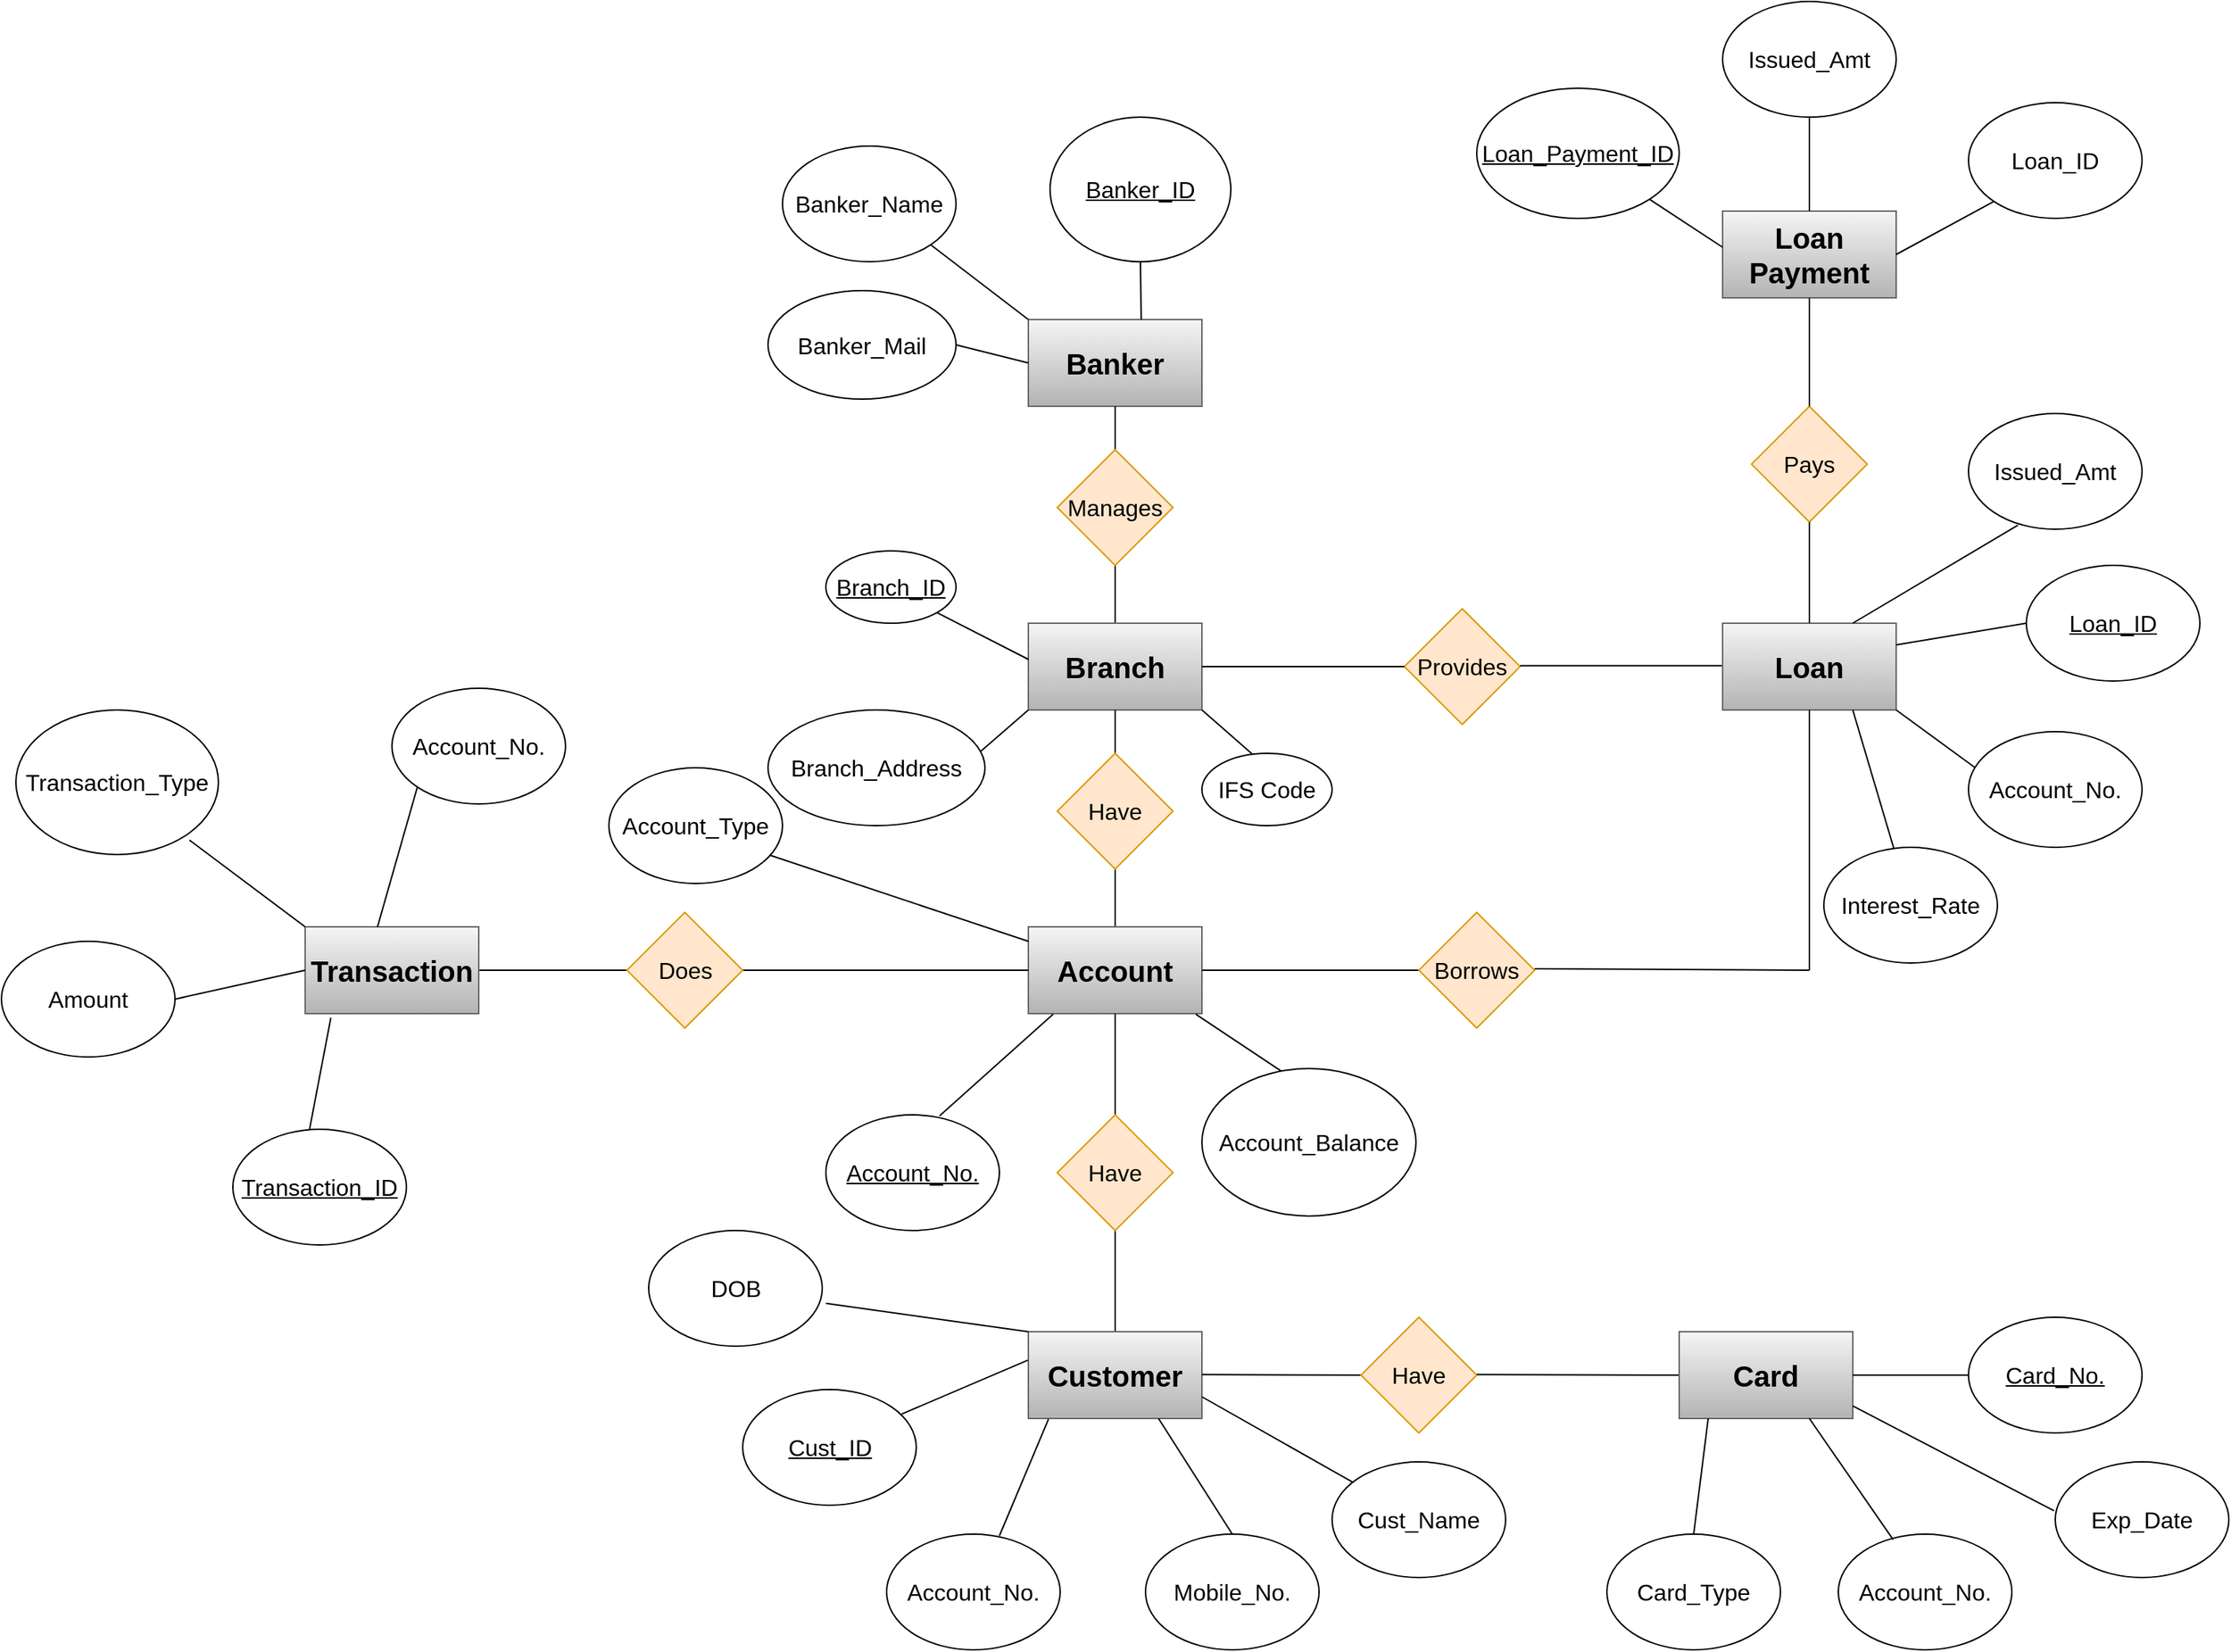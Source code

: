 <mxfile version="23.1.1" type="device">
  <diagram name="Page-1" id="X3eC_BNUmJcfRyMcle8h">
    <mxGraphModel dx="2703" dy="1653" grid="0" gridSize="10" guides="1" tooltips="1" connect="1" arrows="1" fold="1" page="0" pageScale="1" pageWidth="850" pageHeight="1100" math="1" shadow="0">
      <root>
        <mxCell id="0" />
        <mxCell id="1" parent="0" />
        <mxCell id="fLDK_gr9g-xPD-suZ3YT-2" value="" style="rounded=0;whiteSpace=wrap;html=1;fontSize=20;fillColor=#f5f5f5;gradientColor=#b3b3b3;strokeColor=#666666;fontStyle=1" parent="1" vertex="1">
          <mxGeometry x="150" y="100" width="120" height="60" as="geometry" />
        </mxCell>
        <mxCell id="EvhL9GVA9_pa0syb2wKo-1" value="Banker_Name" style="ellipse;whiteSpace=wrap;html=1;fontSize=16;" parent="1" vertex="1">
          <mxGeometry x="-20" y="-20" width="120" height="80" as="geometry" />
        </mxCell>
        <mxCell id="EvhL9GVA9_pa0syb2wKo-2" value="Banker_Mail" style="ellipse;whiteSpace=wrap;html=1;fontSize=16;" parent="1" vertex="1">
          <mxGeometry x="-30" y="80" width="130" height="75" as="geometry" />
        </mxCell>
        <mxCell id="EvhL9GVA9_pa0syb2wKo-3" value="&lt;u style=&quot;border-color: var(--border-color);&quot;&gt;Banker_ID&lt;/u&gt;" style="ellipse;whiteSpace=wrap;html=1;fontSize=16;" parent="1" vertex="1">
          <mxGeometry x="165" y="-40" width="125" height="100" as="geometry" />
        </mxCell>
        <mxCell id="EvhL9GVA9_pa0syb2wKo-4" value="" style="endArrow=none;html=1;rounded=0;fontSize=12;startSize=8;endSize=8;curved=1;entryX=0.5;entryY=1;entryDx=0;entryDy=0;" parent="1" target="EvhL9GVA9_pa0syb2wKo-3" edge="1">
          <mxGeometry width="50" height="50" relative="1" as="geometry">
            <mxPoint x="228" y="100" as="sourcePoint" />
            <mxPoint x="250" y="50" as="targetPoint" />
          </mxGeometry>
        </mxCell>
        <mxCell id="EvhL9GVA9_pa0syb2wKo-5" value="" style="endArrow=none;html=1;rounded=0;fontSize=12;startSize=8;endSize=8;curved=1;entryX=1;entryY=0.5;entryDx=0;entryDy=0;exitX=0;exitY=0.5;exitDx=0;exitDy=0;" parent="1" source="fLDK_gr9g-xPD-suZ3YT-2" target="EvhL9GVA9_pa0syb2wKo-2" edge="1">
          <mxGeometry width="50" height="50" relative="1" as="geometry">
            <mxPoint x="147" y="137" as="sourcePoint" />
            <mxPoint x="130" y="115" as="targetPoint" />
          </mxGeometry>
        </mxCell>
        <mxCell id="EvhL9GVA9_pa0syb2wKo-6" value="" style="endArrow=none;html=1;rounded=0;fontSize=12;startSize=8;endSize=8;curved=1;exitX=0;exitY=0;exitDx=0;exitDy=0;entryX=1;entryY=1;entryDx=0;entryDy=0;" parent="1" source="fLDK_gr9g-xPD-suZ3YT-2" target="EvhL9GVA9_pa0syb2wKo-1" edge="1">
          <mxGeometry width="50" height="50" relative="1" as="geometry">
            <mxPoint x="100" y="90" as="sourcePoint" />
            <mxPoint x="150" y="40" as="targetPoint" />
          </mxGeometry>
        </mxCell>
        <mxCell id="EvhL9GVA9_pa0syb2wKo-7" value="Banker" style="text;strokeColor=none;fillColor=none;html=1;align=center;verticalAlign=middle;whiteSpace=wrap;rounded=0;fontSize=20;fontStyle=1" parent="1" vertex="1">
          <mxGeometry x="180" y="115" width="60" height="30" as="geometry" />
        </mxCell>
        <mxCell id="EvhL9GVA9_pa0syb2wKo-12" value="" style="endArrow=none;html=1;rounded=0;fontSize=12;startSize=8;endSize=8;curved=1;entryX=0.5;entryY=1;entryDx=0;entryDy=0;exitX=0.5;exitY=0;exitDx=0;exitDy=0;" parent="1" source="EvhL9GVA9_pa0syb2wKo-13" target="fLDK_gr9g-xPD-suZ3YT-2" edge="1">
          <mxGeometry width="50" height="50" relative="1" as="geometry">
            <mxPoint x="210" y="270" as="sourcePoint" />
            <mxPoint x="400" y="180" as="targetPoint" />
          </mxGeometry>
        </mxCell>
        <mxCell id="EvhL9GVA9_pa0syb2wKo-13" value="" style="rounded=0;whiteSpace=wrap;html=1;fontSize=20;fillColor=#f5f5f5;gradientColor=#b3b3b3;strokeColor=#666666;fontStyle=1" parent="1" vertex="1">
          <mxGeometry x="150" y="310" width="120" height="60" as="geometry" />
        </mxCell>
        <mxCell id="EvhL9GVA9_pa0syb2wKo-14" value="" style="rhombus;whiteSpace=wrap;html=1;fontSize=16;fillColor=#ffe6cc;strokeColor=#d79b00;" parent="1" vertex="1">
          <mxGeometry x="170" y="190" width="80" height="80" as="geometry" />
        </mxCell>
        <mxCell id="EvhL9GVA9_pa0syb2wKo-15" value="Manages" style="text;strokeColor=none;fillColor=none;html=1;align=center;verticalAlign=middle;whiteSpace=wrap;rounded=0;fontSize=16;" parent="1" vertex="1">
          <mxGeometry x="180" y="215" width="60" height="30" as="geometry" />
        </mxCell>
        <mxCell id="EvhL9GVA9_pa0syb2wKo-16" value="Branch" style="text;strokeColor=none;fillColor=none;html=1;align=center;verticalAlign=middle;whiteSpace=wrap;rounded=0;fontSize=20;fontStyle=1" parent="1" vertex="1">
          <mxGeometry x="180" y="325" width="60" height="30" as="geometry" />
        </mxCell>
        <mxCell id="EvhL9GVA9_pa0syb2wKo-17" value="Branch_ID" style="ellipse;whiteSpace=wrap;html=1;fontSize=16;fontStyle=4" parent="1" vertex="1">
          <mxGeometry x="10" y="260" width="90" height="50" as="geometry" />
        </mxCell>
        <mxCell id="EvhL9GVA9_pa0syb2wKo-18" value="" style="endArrow=none;html=1;rounded=0;fontSize=12;startSize=8;endSize=8;curved=1;exitX=0;exitY=0;exitDx=0;exitDy=0;entryX=1;entryY=1;entryDx=0;entryDy=0;" parent="1" target="EvhL9GVA9_pa0syb2wKo-17" edge="1">
          <mxGeometry width="50" height="50" relative="1" as="geometry">
            <mxPoint x="150" y="335" as="sourcePoint" />
            <mxPoint x="150" y="275" as="targetPoint" />
          </mxGeometry>
        </mxCell>
        <mxCell id="EvhL9GVA9_pa0syb2wKo-20" value="" style="endArrow=none;html=1;rounded=0;fontSize=12;startSize=8;endSize=8;curved=1;exitX=0;exitY=1;exitDx=0;exitDy=0;entryX=1;entryY=0;entryDx=0;entryDy=0;" parent="1" source="EvhL9GVA9_pa0syb2wKo-13" edge="1">
          <mxGeometry width="50" height="50" relative="1" as="geometry">
            <mxPoint x="170" y="490" as="sourcePoint" />
            <mxPoint x="106.979" y="407.411" as="targetPoint" />
          </mxGeometry>
        </mxCell>
        <mxCell id="EvhL9GVA9_pa0syb2wKo-21" value="IFS Code" style="ellipse;whiteSpace=wrap;html=1;fontSize=16;" parent="1" vertex="1">
          <mxGeometry x="270" y="400" width="90" height="50" as="geometry" />
        </mxCell>
        <mxCell id="EvhL9GVA9_pa0syb2wKo-22" value="" style="endArrow=none;html=1;rounded=0;fontSize=12;startSize=8;endSize=8;curved=1;exitX=1;exitY=1;exitDx=0;exitDy=0;entryX=0.385;entryY=0.007;entryDx=0;entryDy=0;entryPerimeter=0;" parent="1" source="EvhL9GVA9_pa0syb2wKo-13" target="EvhL9GVA9_pa0syb2wKo-21" edge="1">
          <mxGeometry width="50" height="50" relative="1" as="geometry">
            <mxPoint x="310" y="385" as="sourcePoint" />
            <mxPoint x="330" y="445" as="targetPoint" />
          </mxGeometry>
        </mxCell>
        <mxCell id="EvhL9GVA9_pa0syb2wKo-25" value="Branch_Address" style="ellipse;whiteSpace=wrap;html=1;fontSize=16;" parent="1" vertex="1">
          <mxGeometry x="-30" y="370" width="150" height="80" as="geometry" />
        </mxCell>
        <mxCell id="EvhL9GVA9_pa0syb2wKo-29" value="" style="endArrow=none;html=1;rounded=0;fontSize=12;startSize=8;endSize=8;curved=1;entryX=0.5;entryY=1;entryDx=0;entryDy=0;exitX=0.5;exitY=0;exitDx=0;exitDy=0;" parent="1" edge="1">
          <mxGeometry width="50" height="50" relative="1" as="geometry">
            <mxPoint x="210" y="520" as="sourcePoint" />
            <mxPoint x="210" y="370" as="targetPoint" />
          </mxGeometry>
        </mxCell>
        <mxCell id="EvhL9GVA9_pa0syb2wKo-30" value="" style="rhombus;whiteSpace=wrap;html=1;fontSize=16;fillColor=#ffe6cc;strokeColor=#d79b00;" parent="1" vertex="1">
          <mxGeometry x="170" y="400" width="80" height="80" as="geometry" />
        </mxCell>
        <mxCell id="EvhL9GVA9_pa0syb2wKo-31" value="Have" style="text;strokeColor=none;fillColor=none;html=1;align=center;verticalAlign=middle;whiteSpace=wrap;rounded=0;fontSize=16;" parent="1" vertex="1">
          <mxGeometry x="180" y="425" width="60" height="30" as="geometry" />
        </mxCell>
        <mxCell id="EvhL9GVA9_pa0syb2wKo-52" value="Account" style="rounded=0;whiteSpace=wrap;html=1;fontSize=20;fillColor=#f5f5f5;gradientColor=#b3b3b3;strokeColor=#666666;fontStyle=1" parent="1" vertex="1">
          <mxGeometry x="150" y="520" width="120" height="60" as="geometry" />
        </mxCell>
        <mxCell id="EvhL9GVA9_pa0syb2wKo-53" value="" style="endArrow=none;html=1;rounded=0;fontSize=12;startSize=8;endSize=8;curved=1;" parent="1" edge="1">
          <mxGeometry width="50" height="50" relative="1" as="geometry">
            <mxPoint x="-30" y="470" as="sourcePoint" />
            <mxPoint x="150" y="530" as="targetPoint" />
          </mxGeometry>
        </mxCell>
        <mxCell id="EvhL9GVA9_pa0syb2wKo-54" value="Account_Type" style="ellipse;whiteSpace=wrap;html=1;fontSize=16;" parent="1" vertex="1">
          <mxGeometry x="-140" y="410" width="120" height="80" as="geometry" />
        </mxCell>
        <mxCell id="EvhL9GVA9_pa0syb2wKo-55" value="" style="endArrow=none;html=1;rounded=0;fontSize=12;startSize=8;endSize=8;curved=1;entryX=0.143;entryY=1.007;entryDx=0;entryDy=0;entryPerimeter=0;exitX=0.655;exitY=0.009;exitDx=0;exitDy=0;exitPerimeter=0;" parent="1" source="EvhL9GVA9_pa0syb2wKo-56" target="EvhL9GVA9_pa0syb2wKo-52" edge="1">
          <mxGeometry width="50" height="50" relative="1" as="geometry">
            <mxPoint x="120" y="670" as="sourcePoint" />
            <mxPoint x="180" y="630" as="targetPoint" />
          </mxGeometry>
        </mxCell>
        <mxCell id="EvhL9GVA9_pa0syb2wKo-56" value="&lt;u&gt;Account_No.&lt;/u&gt;" style="ellipse;whiteSpace=wrap;html=1;fontSize=16;" parent="1" vertex="1">
          <mxGeometry x="10" y="650" width="120" height="80" as="geometry" />
        </mxCell>
        <mxCell id="EvhL9GVA9_pa0syb2wKo-57" value="" style="endArrow=none;html=1;rounded=0;fontSize=12;startSize=8;endSize=8;curved=1;entryX=0.965;entryY=1.007;entryDx=0;entryDy=0;exitX=0.385;exitY=0.031;exitDx=0;exitDy=0;exitPerimeter=0;entryPerimeter=0;" parent="1" source="EvhL9GVA9_pa0syb2wKo-58" target="EvhL9GVA9_pa0syb2wKo-52" edge="1">
          <mxGeometry width="50" height="50" relative="1" as="geometry">
            <mxPoint x="380" y="660" as="sourcePoint" />
            <mxPoint x="240" y="560" as="targetPoint" />
          </mxGeometry>
        </mxCell>
        <mxCell id="EvhL9GVA9_pa0syb2wKo-58" value="Account_Balance" style="ellipse;whiteSpace=wrap;html=1;fontSize=16;" parent="1" vertex="1">
          <mxGeometry x="270" y="618" width="148" height="102" as="geometry" />
        </mxCell>
        <mxCell id="EvhL9GVA9_pa0syb2wKo-59" value="" style="endArrow=none;html=1;rounded=0;fontSize=12;startSize=8;endSize=8;curved=1;entryX=0.5;entryY=1;entryDx=0;entryDy=0;" parent="1" source="EvhL9GVA9_pa0syb2wKo-60" edge="1">
          <mxGeometry width="50" height="50" relative="1" as="geometry">
            <mxPoint x="210" y="800" as="sourcePoint" />
            <mxPoint x="210" y="580" as="targetPoint" />
          </mxGeometry>
        </mxCell>
        <mxCell id="EvhL9GVA9_pa0syb2wKo-61" value="" style="endArrow=none;html=1;rounded=0;fontSize=12;startSize=8;endSize=8;curved=1;entryX=0.5;entryY=1;entryDx=0;entryDy=0;" parent="1" target="EvhL9GVA9_pa0syb2wKo-60" edge="1">
          <mxGeometry width="50" height="50" relative="1" as="geometry">
            <mxPoint x="210" y="800" as="sourcePoint" />
            <mxPoint x="210" y="580" as="targetPoint" />
          </mxGeometry>
        </mxCell>
        <mxCell id="EvhL9GVA9_pa0syb2wKo-60" value="Have" style="rhombus;whiteSpace=wrap;html=1;fontSize=16;fillColor=#ffe6cc;strokeColor=#d79b00;" parent="1" vertex="1">
          <mxGeometry x="170" y="650" width="80" height="80" as="geometry" />
        </mxCell>
        <mxCell id="EvhL9GVA9_pa0syb2wKo-62" value="Customer" style="rounded=0;whiteSpace=wrap;html=1;fontSize=20;fillColor=#f5f5f5;gradientColor=#b3b3b3;strokeColor=#666666;fontStyle=1" parent="1" vertex="1">
          <mxGeometry x="150" y="800" width="120" height="60" as="geometry" />
        </mxCell>
        <mxCell id="EvhL9GVA9_pa0syb2wKo-63" value="Cust_ID" style="ellipse;whiteSpace=wrap;html=1;fontSize=16;fontStyle=4" parent="1" vertex="1">
          <mxGeometry x="-47.5" y="840" width="120" height="80" as="geometry" />
        </mxCell>
        <mxCell id="EvhL9GVA9_pa0syb2wKo-64" value="" style="endArrow=none;html=1;rounded=0;fontSize=12;startSize=8;endSize=8;curved=1;entryX=-0.003;entryY=0.328;entryDx=0;entryDy=0;entryPerimeter=0;exitX=0.916;exitY=0.212;exitDx=0;exitDy=0;exitPerimeter=0;" parent="1" source="EvhL9GVA9_pa0syb2wKo-63" target="EvhL9GVA9_pa0syb2wKo-62" edge="1">
          <mxGeometry width="50" height="50" relative="1" as="geometry">
            <mxPoint x="70" y="850" as="sourcePoint" />
            <mxPoint x="120" y="800" as="targetPoint" />
          </mxGeometry>
        </mxCell>
        <mxCell id="EvhL9GVA9_pa0syb2wKo-65" value="&lt;span&gt;Account_No.&lt;/span&gt;" style="ellipse;whiteSpace=wrap;html=1;fontSize=16;fontStyle=0" parent="1" vertex="1">
          <mxGeometry x="52" y="940" width="120" height="80" as="geometry" />
        </mxCell>
        <mxCell id="EvhL9GVA9_pa0syb2wKo-66" value="" style="endArrow=none;html=1;rounded=0;fontSize=12;startSize=8;endSize=8;curved=1;entryX=0.116;entryY=1.008;entryDx=0;entryDy=0;entryPerimeter=0;exitX=0.65;exitY=0.014;exitDx=0;exitDy=0;exitPerimeter=0;" parent="1" source="EvhL9GVA9_pa0syb2wKo-65" target="EvhL9GVA9_pa0syb2wKo-62" edge="1">
          <mxGeometry width="50" height="50" relative="1" as="geometry">
            <mxPoint x="172" y="980" as="sourcePoint" />
            <mxPoint x="250" y="951" as="targetPoint" />
          </mxGeometry>
        </mxCell>
        <mxCell id="EvhL9GVA9_pa0syb2wKo-67" value="Mobile_No." style="ellipse;whiteSpace=wrap;html=1;fontSize=16;" parent="1" vertex="1">
          <mxGeometry x="231" y="940" width="120" height="80" as="geometry" />
        </mxCell>
        <mxCell id="EvhL9GVA9_pa0syb2wKo-68" value="" style="endArrow=none;html=1;rounded=0;fontSize=12;startSize=8;endSize=8;curved=1;entryX=0.75;entryY=1;entryDx=0;entryDy=0;" parent="1" target="EvhL9GVA9_pa0syb2wKo-62" edge="1">
          <mxGeometry width="50" height="50" relative="1" as="geometry">
            <mxPoint x="291" y="940" as="sourcePoint" />
            <mxPoint x="369" y="911" as="targetPoint" />
          </mxGeometry>
        </mxCell>
        <mxCell id="EvhL9GVA9_pa0syb2wKo-69" value="Cust_Name" style="ellipse;whiteSpace=wrap;html=1;fontSize=16;" parent="1" vertex="1">
          <mxGeometry x="360" y="890" width="120" height="80" as="geometry" />
        </mxCell>
        <mxCell id="EvhL9GVA9_pa0syb2wKo-70" value="" style="endArrow=none;html=1;rounded=0;fontSize=12;startSize=8;endSize=8;curved=1;exitX=1;exitY=0.75;exitDx=0;exitDy=0;" parent="1" source="EvhL9GVA9_pa0syb2wKo-62" target="EvhL9GVA9_pa0syb2wKo-69" edge="1">
          <mxGeometry width="50" height="50" relative="1" as="geometry">
            <mxPoint x="291" y="879" as="sourcePoint" />
            <mxPoint x="369" y="850" as="targetPoint" />
          </mxGeometry>
        </mxCell>
        <mxCell id="EvhL9GVA9_pa0syb2wKo-71" value="" style="endArrow=none;html=1;rounded=0;fontSize=12;startSize=8;endSize=8;curved=1;exitX=1.017;exitY=0.432;exitDx=0;exitDy=0;exitPerimeter=0;entryX=0;entryY=0.5;entryDx=0;entryDy=0;" parent="1" target="EvhL9GVA9_pa0syb2wKo-72" edge="1">
          <mxGeometry width="50" height="50" relative="1" as="geometry">
            <mxPoint x="270.0" y="829.66" as="sourcePoint" />
            <mxPoint x="377.96" y="829.74" as="targetPoint" />
            <Array as="points">
              <mxPoint x="347.96" y="829.74" />
            </Array>
          </mxGeometry>
        </mxCell>
        <mxCell id="EvhL9GVA9_pa0syb2wKo-72" value="Have" style="rhombus;whiteSpace=wrap;html=1;fontSize=16;fillColor=#ffe6cc;strokeColor=#d79b00;" parent="1" vertex="1">
          <mxGeometry x="380" y="790" width="80" height="80" as="geometry" />
        </mxCell>
        <mxCell id="EvhL9GVA9_pa0syb2wKo-73" value="DOB" style="ellipse;whiteSpace=wrap;html=1;fontSize=16;" parent="1" vertex="1">
          <mxGeometry x="-112.5" y="730" width="120" height="80" as="geometry" />
        </mxCell>
        <mxCell id="EvhL9GVA9_pa0syb2wKo-74" value="" style="endArrow=none;html=1;rounded=0;fontSize=12;startSize=8;endSize=8;curved=1;entryX=0;entryY=0;entryDx=0;entryDy=0;exitX=1.021;exitY=0.63;exitDx=0;exitDy=0;exitPerimeter=0;" parent="1" source="EvhL9GVA9_pa0syb2wKo-73" target="EvhL9GVA9_pa0syb2wKo-62" edge="1">
          <mxGeometry width="50" height="50" relative="1" as="geometry">
            <mxPoint x="5" y="740" as="sourcePoint" />
            <mxPoint x="85" y="710" as="targetPoint" />
          </mxGeometry>
        </mxCell>
        <mxCell id="EvhL9GVA9_pa0syb2wKo-75" value="" style="endArrow=none;html=1;rounded=0;fontSize=12;startSize=8;endSize=8;curved=1;exitX=1.017;exitY=0.432;exitDx=0;exitDy=0;exitPerimeter=0;" parent="1" edge="1">
          <mxGeometry width="50" height="50" relative="1" as="geometry">
            <mxPoint x="460.0" y="829.66" as="sourcePoint" />
            <mxPoint x="600" y="830" as="targetPoint" />
            <Array as="points">
              <mxPoint x="537.96" y="829.74" />
            </Array>
          </mxGeometry>
        </mxCell>
        <mxCell id="EvhL9GVA9_pa0syb2wKo-76" value="Card" style="rounded=0;whiteSpace=wrap;html=1;fontSize=20;fillColor=#f5f5f5;gradientColor=#b3b3b3;strokeColor=#666666;fontStyle=1" parent="1" vertex="1">
          <mxGeometry x="600" y="800" width="120" height="60" as="geometry" />
        </mxCell>
        <mxCell id="EvhL9GVA9_pa0syb2wKo-78" value="Card_Type" style="ellipse;whiteSpace=wrap;html=1;fontSize=16;" parent="1" vertex="1">
          <mxGeometry x="550" y="940" width="120" height="80" as="geometry" />
        </mxCell>
        <mxCell id="EvhL9GVA9_pa0syb2wKo-79" value="" style="endArrow=none;html=1;rounded=0;fontSize=12;startSize=8;endSize=8;curved=1;entryX=0.167;entryY=1;entryDx=0;entryDy=0;entryPerimeter=0;exitX=0.5;exitY=0;exitDx=0;exitDy=0;" parent="1" source="EvhL9GVA9_pa0syb2wKo-78" target="EvhL9GVA9_pa0syb2wKo-76" edge="1">
          <mxGeometry width="50" height="50" relative="1" as="geometry">
            <mxPoint x="605" y="940" as="sourcePoint" />
            <mxPoint x="655" y="890" as="targetPoint" />
          </mxGeometry>
        </mxCell>
        <mxCell id="EvhL9GVA9_pa0syb2wKo-80" value="&lt;span&gt;Account_No.&lt;/span&gt;" style="ellipse;whiteSpace=wrap;html=1;fontSize=16;fontStyle=0" parent="1" vertex="1">
          <mxGeometry x="710" y="940" width="120" height="80" as="geometry" />
        </mxCell>
        <mxCell id="EvhL9GVA9_pa0syb2wKo-81" value="" style="endArrow=none;html=1;rounded=0;fontSize=12;startSize=8;endSize=8;curved=1;exitX=0.316;exitY=0.048;exitDx=0;exitDy=0;exitPerimeter=0;" parent="1" source="EvhL9GVA9_pa0syb2wKo-80" edge="1">
          <mxGeometry width="50" height="50" relative="1" as="geometry">
            <mxPoint x="745" y="940" as="sourcePoint" />
            <mxPoint x="690" y="860" as="targetPoint" />
          </mxGeometry>
        </mxCell>
        <mxCell id="EvhL9GVA9_pa0syb2wKo-82" value="Card_No." style="ellipse;whiteSpace=wrap;html=1;fontSize=16;fontStyle=4" parent="1" vertex="1">
          <mxGeometry x="800" y="790" width="120" height="80" as="geometry" />
        </mxCell>
        <mxCell id="EvhL9GVA9_pa0syb2wKo-83" value="" style="endArrow=none;html=1;rounded=0;fontSize=12;startSize=8;endSize=8;curved=1;exitX=0;exitY=0.5;exitDx=0;exitDy=0;entryX=1;entryY=0.5;entryDx=0;entryDy=0;" parent="1" source="EvhL9GVA9_pa0syb2wKo-82" target="EvhL9GVA9_pa0syb2wKo-76" edge="1">
          <mxGeometry width="50" height="50" relative="1" as="geometry">
            <mxPoint x="775" y="900" as="sourcePoint" />
            <mxPoint x="720" y="820" as="targetPoint" />
          </mxGeometry>
        </mxCell>
        <mxCell id="EvhL9GVA9_pa0syb2wKo-84" value="Exp_Date" style="ellipse;whiteSpace=wrap;html=1;fontSize=16;" parent="1" vertex="1">
          <mxGeometry x="860" y="890" width="120" height="80" as="geometry" />
        </mxCell>
        <mxCell id="EvhL9GVA9_pa0syb2wKo-85" value="" style="endArrow=none;html=1;rounded=0;fontSize=12;startSize=8;endSize=8;curved=1;exitX=1;exitY=0.856;exitDx=0;exitDy=0;exitPerimeter=0;entryX=-0.007;entryY=0.423;entryDx=0;entryDy=0;entryPerimeter=0;" parent="1" source="EvhL9GVA9_pa0syb2wKo-76" target="EvhL9GVA9_pa0syb2wKo-84" edge="1">
          <mxGeometry width="50" height="50" relative="1" as="geometry">
            <mxPoint x="760" y="870" as="sourcePoint" />
            <mxPoint x="810" y="820" as="targetPoint" />
          </mxGeometry>
        </mxCell>
        <mxCell id="EvhL9GVA9_pa0syb2wKo-86" value="" style="endArrow=none;html=1;rounded=0;fontSize=12;startSize=8;endSize=8;curved=1;entryX=0;entryY=0.5;entryDx=0;entryDy=0;" parent="1" target="EvhL9GVA9_pa0syb2wKo-87" edge="1">
          <mxGeometry width="50" height="50" relative="1" as="geometry">
            <mxPoint x="270" y="550" as="sourcePoint" />
            <mxPoint x="350" y="550" as="targetPoint" />
          </mxGeometry>
        </mxCell>
        <mxCell id="EvhL9GVA9_pa0syb2wKo-87" value="Borrows" style="rhombus;whiteSpace=wrap;html=1;fontSize=16;fillColor=#ffe6cc;strokeColor=#d79b00;" parent="1" vertex="1">
          <mxGeometry x="420" y="510" width="80" height="80" as="geometry" />
        </mxCell>
        <mxCell id="EvhL9GVA9_pa0syb2wKo-88" value="Provides" style="rhombus;whiteSpace=wrap;html=1;fontSize=16;fillColor=#ffe6cc;strokeColor=#d79b00;" parent="1" vertex="1">
          <mxGeometry x="410" y="300" width="80" height="80" as="geometry" />
        </mxCell>
        <mxCell id="EvhL9GVA9_pa0syb2wKo-89" value="" style="endArrow=none;html=1;rounded=0;fontSize=12;startSize=8;endSize=8;curved=1;exitX=1;exitY=0.5;exitDx=0;exitDy=0;entryX=0;entryY=0.5;entryDx=0;entryDy=0;" parent="1" source="EvhL9GVA9_pa0syb2wKo-13" target="EvhL9GVA9_pa0syb2wKo-88" edge="1">
          <mxGeometry width="50" height="50" relative="1" as="geometry">
            <mxPoint x="490" y="530" as="sourcePoint" />
            <mxPoint x="540" y="480" as="targetPoint" />
          </mxGeometry>
        </mxCell>
        <mxCell id="EvhL9GVA9_pa0syb2wKo-90" value="" style="endArrow=none;html=1;rounded=0;fontSize=12;startSize=8;endSize=8;curved=1;exitX=1;exitY=0.5;exitDx=0;exitDy=0;entryX=0;entryY=0.5;entryDx=0;entryDy=0;" parent="1" edge="1">
          <mxGeometry width="50" height="50" relative="1" as="geometry">
            <mxPoint x="490" y="339.41" as="sourcePoint" />
            <mxPoint x="630" y="339.41" as="targetPoint" />
          </mxGeometry>
        </mxCell>
        <mxCell id="EvhL9GVA9_pa0syb2wKo-91" value="Loan" style="rounded=0;whiteSpace=wrap;html=1;fontSize=20;fillColor=#f5f5f5;gradientColor=#b3b3b3;strokeColor=#666666;fontStyle=1" parent="1" vertex="1">
          <mxGeometry x="630" y="310" width="120" height="60" as="geometry" />
        </mxCell>
        <mxCell id="EvhL9GVA9_pa0syb2wKo-92" value="" style="endArrow=none;html=1;rounded=0;fontSize=12;startSize=8;endSize=8;curved=1;" parent="1" edge="1">
          <mxGeometry width="50" height="50" relative="1" as="geometry">
            <mxPoint x="500" y="549" as="sourcePoint" />
            <mxPoint x="690" y="550" as="targetPoint" />
          </mxGeometry>
        </mxCell>
        <mxCell id="EvhL9GVA9_pa0syb2wKo-93" value="" style="endArrow=none;html=1;rounded=0;fontSize=12;startSize=8;endSize=8;curved=1;exitX=0.5;exitY=1;exitDx=0;exitDy=0;" parent="1" source="EvhL9GVA9_pa0syb2wKo-91" edge="1">
          <mxGeometry width="50" height="50" relative="1" as="geometry">
            <mxPoint x="650" y="400" as="sourcePoint" />
            <mxPoint x="690" y="550" as="targetPoint" />
          </mxGeometry>
        </mxCell>
        <mxCell id="EvhL9GVA9_pa0syb2wKo-94" value="&lt;span&gt;Account_No.&lt;/span&gt;" style="ellipse;whiteSpace=wrap;html=1;fontSize=16;fontStyle=0" parent="1" vertex="1">
          <mxGeometry x="800" y="385" width="120" height="80" as="geometry" />
        </mxCell>
        <mxCell id="EvhL9GVA9_pa0syb2wKo-95" value="Loan_ID" style="ellipse;whiteSpace=wrap;html=1;fontSize=16;fontStyle=4" parent="1" vertex="1">
          <mxGeometry x="840" y="270" width="120" height="80" as="geometry" />
        </mxCell>
        <mxCell id="EvhL9GVA9_pa0syb2wKo-96" value="Issued_Amt" style="ellipse;whiteSpace=wrap;html=1;fontSize=16;" parent="1" vertex="1">
          <mxGeometry x="800" y="165" width="120" height="80" as="geometry" />
        </mxCell>
        <mxCell id="EvhL9GVA9_pa0syb2wKo-97" value="Interest_Rate" style="ellipse;whiteSpace=wrap;html=1;fontSize=16;" parent="1" vertex="1">
          <mxGeometry x="700" y="465" width="120" height="80" as="geometry" />
        </mxCell>
        <mxCell id="EvhL9GVA9_pa0syb2wKo-98" value="" style="endArrow=none;html=1;rounded=0;fontSize=12;startSize=8;endSize=8;curved=1;entryX=0.285;entryY=0.965;entryDx=0;entryDy=0;entryPerimeter=0;exitX=0.75;exitY=0;exitDx=0;exitDy=0;" parent="1" source="EvhL9GVA9_pa0syb2wKo-91" target="EvhL9GVA9_pa0syb2wKo-96" edge="1">
          <mxGeometry width="50" height="50" relative="1" as="geometry">
            <mxPoint x="530" y="330" as="sourcePoint" />
            <mxPoint x="580" y="280" as="targetPoint" />
          </mxGeometry>
        </mxCell>
        <mxCell id="EvhL9GVA9_pa0syb2wKo-99" value="" style="endArrow=none;html=1;rounded=0;fontSize=12;startSize=8;endSize=8;curved=1;entryX=0;entryY=0.5;entryDx=0;entryDy=0;exitX=1;exitY=0.25;exitDx=0;exitDy=0;" parent="1" source="EvhL9GVA9_pa0syb2wKo-91" target="EvhL9GVA9_pa0syb2wKo-95" edge="1">
          <mxGeometry width="50" height="50" relative="1" as="geometry">
            <mxPoint x="736" y="322" as="sourcePoint" />
            <mxPoint x="784" y="252" as="targetPoint" />
          </mxGeometry>
        </mxCell>
        <mxCell id="EvhL9GVA9_pa0syb2wKo-100" value="" style="endArrow=none;html=1;rounded=0;fontSize=12;startSize=8;endSize=8;curved=1;entryX=0.035;entryY=0.308;entryDx=0;entryDy=0;entryPerimeter=0;exitX=1;exitY=1;exitDx=0;exitDy=0;" parent="1" source="EvhL9GVA9_pa0syb2wKo-91" target="EvhL9GVA9_pa0syb2wKo-94" edge="1">
          <mxGeometry width="50" height="50" relative="1" as="geometry">
            <mxPoint x="530" y="330" as="sourcePoint" />
            <mxPoint x="580" y="280" as="targetPoint" />
          </mxGeometry>
        </mxCell>
        <mxCell id="EvhL9GVA9_pa0syb2wKo-101" value="" style="endArrow=none;html=1;rounded=0;fontSize=12;startSize=8;endSize=8;curved=1;entryX=0.75;entryY=1;entryDx=0;entryDy=0;" parent="1" source="EvhL9GVA9_pa0syb2wKo-97" target="EvhL9GVA9_pa0syb2wKo-91" edge="1">
          <mxGeometry width="50" height="50" relative="1" as="geometry">
            <mxPoint x="530" y="330" as="sourcePoint" />
            <mxPoint x="580" y="280" as="targetPoint" />
          </mxGeometry>
        </mxCell>
        <mxCell id="EvhL9GVA9_pa0syb2wKo-103" value="" style="endArrow=none;html=1;rounded=0;fontSize=12;startSize=8;endSize=8;curved=1;entryX=0;entryY=0.5;entryDx=0;entryDy=0;" parent="1" source="EvhL9GVA9_pa0syb2wKo-105" target="EvhL9GVA9_pa0syb2wKo-52" edge="1">
          <mxGeometry width="50" height="50" relative="1" as="geometry">
            <mxPoint x="-87.5" y="660" as="sourcePoint" />
            <mxPoint x="-87.5" y="440" as="targetPoint" />
          </mxGeometry>
        </mxCell>
        <mxCell id="EvhL9GVA9_pa0syb2wKo-104" value="" style="endArrow=none;html=1;rounded=0;fontSize=12;startSize=8;endSize=8;curved=1;entryX=0;entryY=0.5;entryDx=0;entryDy=0;" parent="1" target="EvhL9GVA9_pa0syb2wKo-105" edge="1">
          <mxGeometry width="50" height="50" relative="1" as="geometry">
            <mxPoint x="-230" y="550" as="sourcePoint" />
            <mxPoint x="-87.5" y="440" as="targetPoint" />
          </mxGeometry>
        </mxCell>
        <mxCell id="EvhL9GVA9_pa0syb2wKo-105" value="Does" style="rhombus;whiteSpace=wrap;html=1;fontSize=16;fillColor=#ffe6cc;strokeColor=#d79b00;" parent="1" vertex="1">
          <mxGeometry x="-127.5" y="510" width="80" height="80" as="geometry" />
        </mxCell>
        <mxCell id="EvhL9GVA9_pa0syb2wKo-106" value="Transaction" style="rounded=0;whiteSpace=wrap;html=1;fontSize=20;fillColor=#f5f5f5;gradientColor=#b3b3b3;strokeColor=#666666;fontStyle=1" parent="1" vertex="1">
          <mxGeometry x="-350" y="520" width="120" height="60" as="geometry" />
        </mxCell>
        <mxCell id="EvhL9GVA9_pa0syb2wKo-107" value="Transaction_Type" style="ellipse;whiteSpace=wrap;html=1;fontSize=16;" parent="1" vertex="1">
          <mxGeometry x="-550" y="370" width="140" height="100" as="geometry" />
        </mxCell>
        <mxCell id="EvhL9GVA9_pa0syb2wKo-108" value="Amount" style="ellipse;whiteSpace=wrap;html=1;fontSize=16;" parent="1" vertex="1">
          <mxGeometry x="-560" y="530" width="120" height="80" as="geometry" />
        </mxCell>
        <mxCell id="EvhL9GVA9_pa0syb2wKo-109" value="Transaction_ID" style="ellipse;whiteSpace=wrap;html=1;fontSize=16;fontStyle=4" parent="1" vertex="1">
          <mxGeometry x="-400" y="660" width="120" height="80" as="geometry" />
        </mxCell>
        <mxCell id="EvhL9GVA9_pa0syb2wKo-112" value="" style="endArrow=none;html=1;rounded=0;fontSize=12;startSize=8;endSize=8;curved=1;entryX=0;entryY=0.5;entryDx=0;entryDy=0;" parent="1" target="EvhL9GVA9_pa0syb2wKo-106" edge="1">
          <mxGeometry width="50" height="50" relative="1" as="geometry">
            <mxPoint x="-440" y="570" as="sourcePoint" />
            <mxPoint x="-390" y="520" as="targetPoint" />
          </mxGeometry>
        </mxCell>
        <mxCell id="EvhL9GVA9_pa0syb2wKo-113" value="" style="endArrow=none;html=1;rounded=0;fontSize=12;startSize=8;endSize=8;curved=1;entryX=0;entryY=0;entryDx=0;entryDy=0;" parent="1" target="EvhL9GVA9_pa0syb2wKo-106" edge="1">
          <mxGeometry width="50" height="50" relative="1" as="geometry">
            <mxPoint x="-430" y="460" as="sourcePoint" />
            <mxPoint x="-340" y="440" as="targetPoint" />
          </mxGeometry>
        </mxCell>
        <mxCell id="EvhL9GVA9_pa0syb2wKo-114" value="" style="endArrow=none;html=1;rounded=0;fontSize=12;startSize=8;endSize=8;curved=1;entryX=0.148;entryY=1.047;entryDx=0;entryDy=0;exitX=0.442;exitY=-0.001;exitDx=0;exitDy=0;exitPerimeter=0;entryPerimeter=0;" parent="1" source="EvhL9GVA9_pa0syb2wKo-109" target="EvhL9GVA9_pa0syb2wKo-106" edge="1">
          <mxGeometry width="50" height="50" relative="1" as="geometry">
            <mxPoint x="-380" y="650" as="sourcePoint" />
            <mxPoint x="-330" y="600" as="targetPoint" />
          </mxGeometry>
        </mxCell>
        <mxCell id="EvhL9GVA9_pa0syb2wKo-115" value="&lt;span&gt;Account_No.&lt;/span&gt;" style="ellipse;whiteSpace=wrap;html=1;fontSize=16;fontStyle=0" parent="1" vertex="1">
          <mxGeometry x="-290" y="355" width="120" height="80" as="geometry" />
        </mxCell>
        <mxCell id="EvhL9GVA9_pa0syb2wKo-116" value="" style="endArrow=none;html=1;rounded=0;fontSize=12;startSize=8;endSize=8;curved=1;entryX=0;entryY=1;entryDx=0;entryDy=0;" parent="1" target="EvhL9GVA9_pa0syb2wKo-115" edge="1">
          <mxGeometry width="50" height="50" relative="1" as="geometry">
            <mxPoint x="-300" y="520" as="sourcePoint" />
            <mxPoint x="-250" y="470" as="targetPoint" />
          </mxGeometry>
        </mxCell>
        <mxCell id="bqoW_dE43wrlSEC262I1-6" value="Loan Payment" style="rounded=0;whiteSpace=wrap;html=1;fillColor=#f5f5f5;strokeColor=#666666;gradientColor=#b3b3b3;fontStyle=1;fontSize=20;" vertex="1" parent="1">
          <mxGeometry x="630" y="25" width="120" height="60" as="geometry" />
        </mxCell>
        <mxCell id="bqoW_dE43wrlSEC262I1-7" value="Pays" style="rhombus;whiteSpace=wrap;html=1;fillColor=#ffe6cc;strokeColor=#d79b00;fontSize=16;" vertex="1" parent="1">
          <mxGeometry x="650" y="160" width="80" height="80" as="geometry" />
        </mxCell>
        <mxCell id="bqoW_dE43wrlSEC262I1-8" value="" style="endArrow=none;html=1;rounded=0;exitX=0.5;exitY=1;exitDx=0;exitDy=0;entryX=0.5;entryY=0;entryDx=0;entryDy=0;" edge="1" parent="1" source="bqoW_dE43wrlSEC262I1-6" target="bqoW_dE43wrlSEC262I1-7">
          <mxGeometry width="50" height="50" relative="1" as="geometry">
            <mxPoint x="820" as="sourcePoint" />
            <mxPoint x="690" y="140" as="targetPoint" />
          </mxGeometry>
        </mxCell>
        <mxCell id="bqoW_dE43wrlSEC262I1-9" value="" style="endArrow=none;html=1;rounded=0;entryX=0.5;entryY=0;entryDx=0;entryDy=0;exitX=0.5;exitY=1;exitDx=0;exitDy=0;" edge="1" parent="1" source="bqoW_dE43wrlSEC262I1-7" target="EvhL9GVA9_pa0syb2wKo-91">
          <mxGeometry width="50" height="50" relative="1" as="geometry">
            <mxPoint x="690" y="230" as="sourcePoint" />
            <mxPoint x="700" y="150" as="targetPoint" />
          </mxGeometry>
        </mxCell>
        <mxCell id="bqoW_dE43wrlSEC262I1-10" value="" style="endArrow=none;html=1;rounded=0;exitX=1;exitY=0.5;exitDx=0;exitDy=0;entryX=0;entryY=1;entryDx=0;entryDy=0;" edge="1" parent="1" source="bqoW_dE43wrlSEC262I1-6" target="bqoW_dE43wrlSEC262I1-11">
          <mxGeometry width="50" height="50" relative="1" as="geometry">
            <mxPoint x="750" y="70" as="sourcePoint" />
            <mxPoint x="800" y="20" as="targetPoint" />
          </mxGeometry>
        </mxCell>
        <mxCell id="bqoW_dE43wrlSEC262I1-11" value="Loan_ID" style="ellipse;whiteSpace=wrap;html=1;fontSize=16;" vertex="1" parent="1">
          <mxGeometry x="800" y="-50" width="120" height="80" as="geometry" />
        </mxCell>
        <mxCell id="bqoW_dE43wrlSEC262I1-12" value="" style="endArrow=none;html=1;rounded=0;exitX=0.5;exitY=0;exitDx=0;exitDy=0;entryX=0.5;entryY=1;entryDx=0;entryDy=0;" edge="1" parent="1" target="bqoW_dE43wrlSEC262I1-13" source="bqoW_dE43wrlSEC262I1-6">
          <mxGeometry width="50" height="50" relative="1" as="geometry">
            <mxPoint x="670" y="25" as="sourcePoint" />
            <mxPoint x="720" y="-10" as="targetPoint" />
            <Array as="points" />
          </mxGeometry>
        </mxCell>
        <mxCell id="bqoW_dE43wrlSEC262I1-13" value="Issued_Amt" style="ellipse;whiteSpace=wrap;html=1;fontSize=16;" vertex="1" parent="1">
          <mxGeometry x="630" y="-120" width="120" height="80" as="geometry" />
        </mxCell>
        <mxCell id="bqoW_dE43wrlSEC262I1-14" value="" style="endArrow=none;html=1;rounded=0;exitX=0.5;exitY=0;exitDx=0;exitDy=0;entryX=1;entryY=1;entryDx=0;entryDy=0;" edge="1" parent="1" target="bqoW_dE43wrlSEC262I1-15">
          <mxGeometry width="50" height="50" relative="1" as="geometry">
            <mxPoint x="630" y="50" as="sourcePoint" />
            <mxPoint x="660" y="15" as="targetPoint" />
            <Array as="points" />
          </mxGeometry>
        </mxCell>
        <mxCell id="bqoW_dE43wrlSEC262I1-15" value="Loan_Payment_ID" style="ellipse;whiteSpace=wrap;html=1;fontSize=16;fontStyle=4" vertex="1" parent="1">
          <mxGeometry x="460" y="-60" width="140" height="90" as="geometry" />
        </mxCell>
      </root>
    </mxGraphModel>
  </diagram>
</mxfile>
